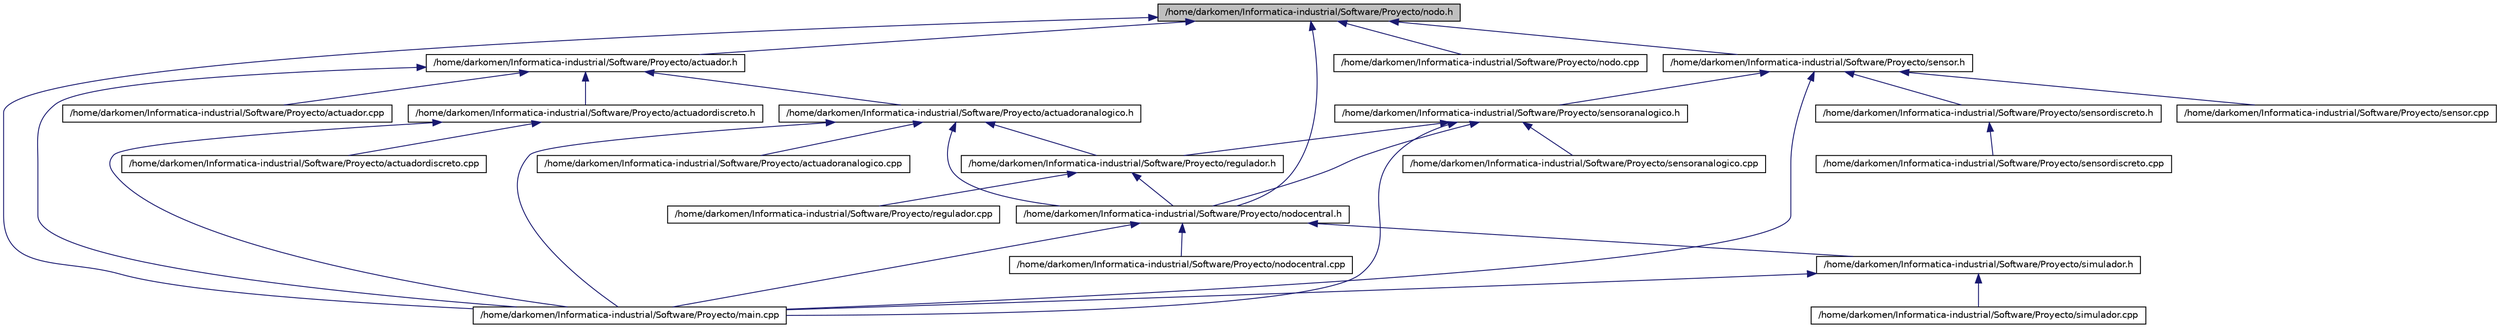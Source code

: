 digraph G
{
  edge [fontname="Helvetica",fontsize="10",labelfontname="Helvetica",labelfontsize="10"];
  node [fontname="Helvetica",fontsize="10",shape=record];
  Node1 [label="/home/darkomen/Informatica-industrial/Software/Proyecto/nodo.h",height=0.2,width=0.4,color="black", fillcolor="grey75", style="filled" fontcolor="black"];
  Node1 -> Node2 [dir="back",color="midnightblue",fontsize="10",style="solid",fontname="Helvetica"];
  Node2 [label="/home/darkomen/Informatica-industrial/Software/Proyecto/actuador.h",height=0.2,width=0.4,color="black", fillcolor="white", style="filled",URL="$actuador_8h.html"];
  Node2 -> Node3 [dir="back",color="midnightblue",fontsize="10",style="solid",fontname="Helvetica"];
  Node3 [label="/home/darkomen/Informatica-industrial/Software/Proyecto/actuador.cpp",height=0.2,width=0.4,color="black", fillcolor="white", style="filled",URL="$actuador_8cpp.html"];
  Node2 -> Node4 [dir="back",color="midnightblue",fontsize="10",style="solid",fontname="Helvetica"];
  Node4 [label="/home/darkomen/Informatica-industrial/Software/Proyecto/actuadoranalogico.h",height=0.2,width=0.4,color="black", fillcolor="white", style="filled",URL="$actuadoranalogico_8h.html"];
  Node4 -> Node5 [dir="back",color="midnightblue",fontsize="10",style="solid",fontname="Helvetica"];
  Node5 [label="/home/darkomen/Informatica-industrial/Software/Proyecto/actuadoranalogico.cpp",height=0.2,width=0.4,color="black", fillcolor="white", style="filled",URL="$actuadoranalogico_8cpp.html"];
  Node4 -> Node6 [dir="back",color="midnightblue",fontsize="10",style="solid",fontname="Helvetica"];
  Node6 [label="/home/darkomen/Informatica-industrial/Software/Proyecto/main.cpp",height=0.2,width=0.4,color="black", fillcolor="white", style="filled",URL="$main_8cpp.html"];
  Node4 -> Node7 [dir="back",color="midnightblue",fontsize="10",style="solid",fontname="Helvetica"];
  Node7 [label="/home/darkomen/Informatica-industrial/Software/Proyecto/nodocentral.h",height=0.2,width=0.4,color="black", fillcolor="white", style="filled",URL="$nodocentral_8h.html"];
  Node7 -> Node6 [dir="back",color="midnightblue",fontsize="10",style="solid",fontname="Helvetica"];
  Node7 -> Node8 [dir="back",color="midnightblue",fontsize="10",style="solid",fontname="Helvetica"];
  Node8 [label="/home/darkomen/Informatica-industrial/Software/Proyecto/nodocentral.cpp",height=0.2,width=0.4,color="black", fillcolor="white", style="filled",URL="$nodocentral_8cpp.html"];
  Node7 -> Node9 [dir="back",color="midnightblue",fontsize="10",style="solid",fontname="Helvetica"];
  Node9 [label="/home/darkomen/Informatica-industrial/Software/Proyecto/simulador.h",height=0.2,width=0.4,color="black", fillcolor="white", style="filled",URL="$simulador_8h.html"];
  Node9 -> Node6 [dir="back",color="midnightblue",fontsize="10",style="solid",fontname="Helvetica"];
  Node9 -> Node10 [dir="back",color="midnightblue",fontsize="10",style="solid",fontname="Helvetica"];
  Node10 [label="/home/darkomen/Informatica-industrial/Software/Proyecto/simulador.cpp",height=0.2,width=0.4,color="black", fillcolor="white", style="filled",URL="$simulador_8cpp.html"];
  Node4 -> Node11 [dir="back",color="midnightblue",fontsize="10",style="solid",fontname="Helvetica"];
  Node11 [label="/home/darkomen/Informatica-industrial/Software/Proyecto/regulador.h",height=0.2,width=0.4,color="black", fillcolor="white", style="filled",URL="$regulador_8h.html"];
  Node11 -> Node7 [dir="back",color="midnightblue",fontsize="10",style="solid",fontname="Helvetica"];
  Node11 -> Node12 [dir="back",color="midnightblue",fontsize="10",style="solid",fontname="Helvetica"];
  Node12 [label="/home/darkomen/Informatica-industrial/Software/Proyecto/regulador.cpp",height=0.2,width=0.4,color="black", fillcolor="white", style="filled",URL="$regulador_8cpp.html"];
  Node2 -> Node13 [dir="back",color="midnightblue",fontsize="10",style="solid",fontname="Helvetica"];
  Node13 [label="/home/darkomen/Informatica-industrial/Software/Proyecto/actuadordiscreto.h",height=0.2,width=0.4,color="black", fillcolor="white", style="filled",URL="$actuadordiscreto_8h.html"];
  Node13 -> Node14 [dir="back",color="midnightblue",fontsize="10",style="solid",fontname="Helvetica"];
  Node14 [label="/home/darkomen/Informatica-industrial/Software/Proyecto/actuadordiscreto.cpp",height=0.2,width=0.4,color="black", fillcolor="white", style="filled",URL="$actuadordiscreto_8cpp.html"];
  Node13 -> Node6 [dir="back",color="midnightblue",fontsize="10",style="solid",fontname="Helvetica"];
  Node2 -> Node6 [dir="back",color="midnightblue",fontsize="10",style="solid",fontname="Helvetica"];
  Node1 -> Node6 [dir="back",color="midnightblue",fontsize="10",style="solid",fontname="Helvetica"];
  Node1 -> Node15 [dir="back",color="midnightblue",fontsize="10",style="solid",fontname="Helvetica"];
  Node15 [label="/home/darkomen/Informatica-industrial/Software/Proyecto/nodo.cpp",height=0.2,width=0.4,color="black", fillcolor="white", style="filled",URL="$nodo_8cpp.html"];
  Node1 -> Node7 [dir="back",color="midnightblue",fontsize="10",style="solid",fontname="Helvetica"];
  Node1 -> Node16 [dir="back",color="midnightblue",fontsize="10",style="solid",fontname="Helvetica"];
  Node16 [label="/home/darkomen/Informatica-industrial/Software/Proyecto/sensor.h",height=0.2,width=0.4,color="black", fillcolor="white", style="filled",URL="$sensor_8h.html"];
  Node16 -> Node6 [dir="back",color="midnightblue",fontsize="10",style="solid",fontname="Helvetica"];
  Node16 -> Node17 [dir="back",color="midnightblue",fontsize="10",style="solid",fontname="Helvetica"];
  Node17 [label="/home/darkomen/Informatica-industrial/Software/Proyecto/sensor.cpp",height=0.2,width=0.4,color="black", fillcolor="white", style="filled",URL="$sensor_8cpp.html"];
  Node16 -> Node18 [dir="back",color="midnightblue",fontsize="10",style="solid",fontname="Helvetica"];
  Node18 [label="/home/darkomen/Informatica-industrial/Software/Proyecto/sensoranalogico.h",height=0.2,width=0.4,color="black", fillcolor="white", style="filled",URL="$sensoranalogico_8h.html"];
  Node18 -> Node6 [dir="back",color="midnightblue",fontsize="10",style="solid",fontname="Helvetica"];
  Node18 -> Node7 [dir="back",color="midnightblue",fontsize="10",style="solid",fontname="Helvetica"];
  Node18 -> Node11 [dir="back",color="midnightblue",fontsize="10",style="solid",fontname="Helvetica"];
  Node18 -> Node19 [dir="back",color="midnightblue",fontsize="10",style="solid",fontname="Helvetica"];
  Node19 [label="/home/darkomen/Informatica-industrial/Software/Proyecto/sensoranalogico.cpp",height=0.2,width=0.4,color="black", fillcolor="white", style="filled",URL="$sensoranalogico_8cpp.html"];
  Node16 -> Node20 [dir="back",color="midnightblue",fontsize="10",style="solid",fontname="Helvetica"];
  Node20 [label="/home/darkomen/Informatica-industrial/Software/Proyecto/sensordiscreto.h",height=0.2,width=0.4,color="black", fillcolor="white", style="filled",URL="$sensordiscreto_8h.html"];
  Node20 -> Node21 [dir="back",color="midnightblue",fontsize="10",style="solid",fontname="Helvetica"];
  Node21 [label="/home/darkomen/Informatica-industrial/Software/Proyecto/sensordiscreto.cpp",height=0.2,width=0.4,color="black", fillcolor="white", style="filled",URL="$sensordiscreto_8cpp.html"];
}
